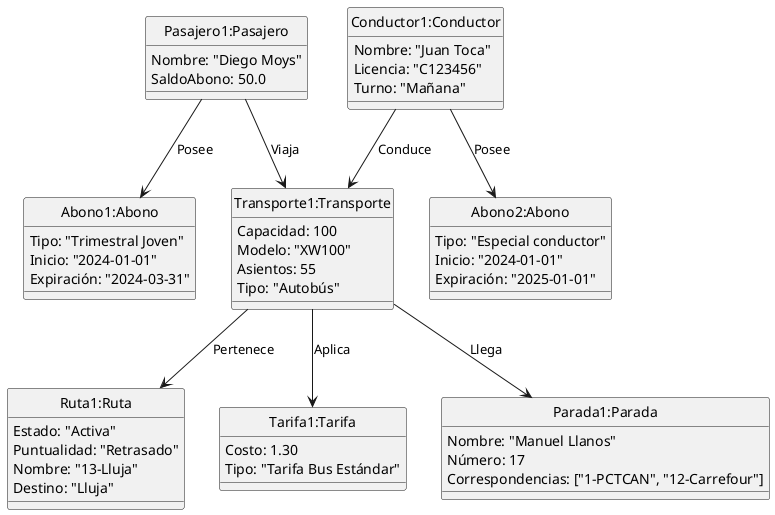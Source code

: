 @startuml

hide circle

class "Ruta1:Ruta" as ruta1 {
    Estado: "Activa"
    Puntualidad: "Retrasado"
    Nombre: "13-Lluja"
    Destino: "Lluja"
}

class "Transporte1:Transporte" as transporte1 {
    Capacidad: 100
    Modelo: "XW100"
    Asientos: 55
    Tipo: "Autobús"
}

class "Tarifa1:Tarifa" as tarifa1 {
    Costo: 1.30
    Tipo: "Tarifa Bus Estándar"
}

class "Parada1:Parada" as parada1 {
    Nombre: "Manuel Llanos"
    Número: 17
    Correspondencias: ["1-PCTCAN", "12-Carrefour"]
}

class "Abono1:Abono" as abono1 {
    Tipo: "Trimestral Joven"
    Inicio: "2024-01-01"
    Expiración: "2024-03-31"
}

class "Abono2:Abono" as abono2 {
    Tipo: "Especial conductor"
    Inicio: "2024-01-01"
    Expiración: "2025-01-01"
}

class "Pasajero1:Pasajero" as pasajero1 {
    Nombre: "Diego Moys"
    SaldoAbono: 50.0
}

class "Conductor1:Conductor" as conductor1 {
    Nombre: "Juan Toca"
    Licencia: "C123456"
    Turno: "Mañana"
}

transporte1 --> ruta1 : Pertenece
transporte1 --> parada1 : Llega
transporte1 --> tarifa1 : Aplica
pasajero1 --> transporte1 : Viaja
conductor1 --> transporte1 : Conduce
pasajero1 --> abono1 : Posee
conductor1 --> abono2 : Posee

@enduml

